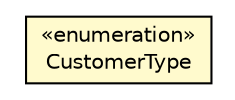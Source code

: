 #!/usr/local/bin/dot
#
# Class diagram 
# Generated by UMLGraph version R5_6_6-8-g8d7759 (http://www.umlgraph.org/)
#

digraph G {
	edge [fontname="Helvetica",fontsize=10,labelfontname="Helvetica",labelfontsize=10];
	node [fontname="Helvetica",fontsize=10,shape=plaintext];
	nodesep=0.25;
	ranksep=0.5;
	// org.dayatang.dsrouter.datasource.examples.CustomerType
	c19383 [label=<<table title="org.dayatang.dsrouter.datasource.examples.CustomerType" border="0" cellborder="1" cellspacing="0" cellpadding="2" port="p" bgcolor="lemonChiffon" href="./CustomerType.html">
		<tr><td><table border="0" cellspacing="0" cellpadding="1">
<tr><td align="center" balign="center"> &#171;enumeration&#187; </td></tr>
<tr><td align="center" balign="center"> CustomerType </td></tr>
		</table></td></tr>
		</table>>, URL="./CustomerType.html", fontname="Helvetica", fontcolor="black", fontsize=10.0];
}

